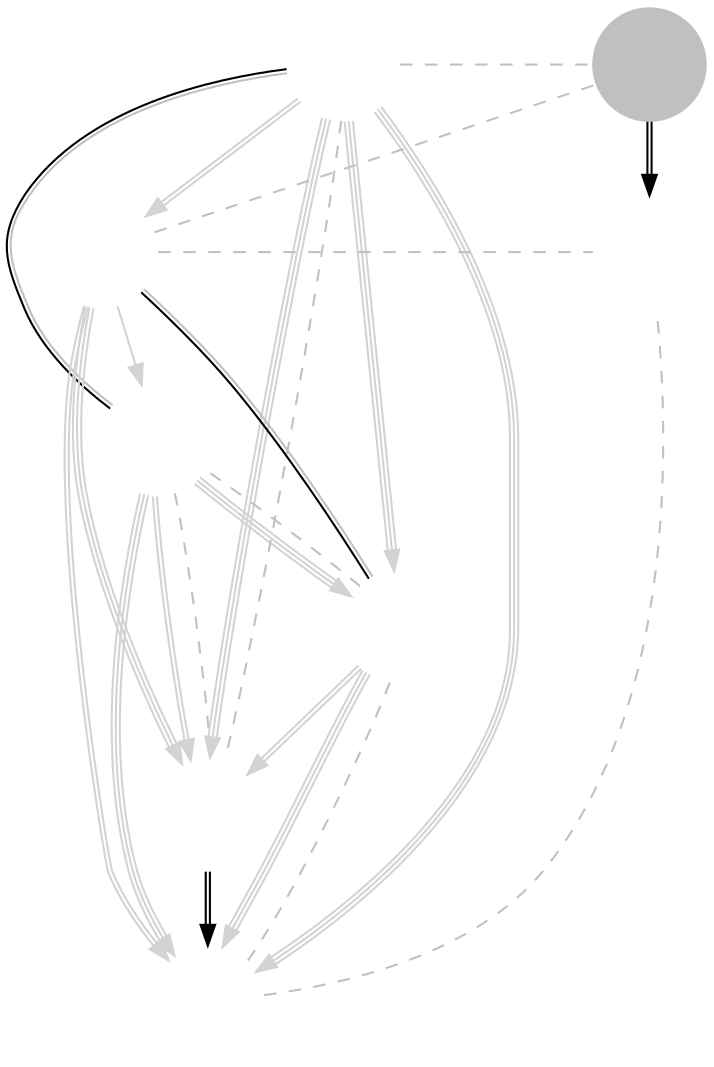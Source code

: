 // vim: set ts=5 sw=5:
digraph CN {
	node [shape=circle fixedsize=true width=.75 label="" color="white"];
	imagepath="logos/";
	CE	[ image="ce.png" ]
	eStar	[ image="estar-gaming.png" ]
	RPG	[ image="rpg.png" ]
	SOA	[ image="start-over-again.png" ]
	HL	[ image="hots-lady.png" ]
	SPT	[ image="super-perfect-team.png" ]
	KT	[ image="kt.png" style="filled" color="gray" ]
	WKG	[ image="wkg.png" ]

	/* Phase 1 Aggregates */
//	CE	->	eStar	[ color="lightgray:lightgray:lightgray" ]
	CE	->	RPG	[ color="lightgray:lightgray" ]
	CE	->	SOA	[ color="lightgray:lightgray:lightgray" ]
	CE	->	HL	[ color="lightgray:lightgray:lightgray" ]
	SPT	->	CE	[ color="lightgray" ]
	eStar	->	RPG	[ color="lightgray:lightgray:lightgray" ]
	eStar	->	SOA	[ color="lightgray:lightgray:lightgray" ]
	eStar	->	HL	[ color="lightgray:lightgray:lightgray" ]
	eStar	->	SPT	[ color="lightgray:lightgray" ]
//	RPG	->	SOA	[ color="lightgray:lightgray:lightgray" ]
	HL	->	RPG	[ color="lightgray:lightgray" ]
	SPT	->	RPG	[ color="lightgray:lightgray:lightgray" ]
	HL	->	SOA	[ color="lightgray:lightgray:lightgray" ]
	SPT	->	SOA	[ color="lightgray:lightgray" ]
//	SPT	->	HL	[ color="lightgray:lightgray" ]
	
	/* Week 1 */
	KT	->	WKG	[ color="black:black" ]
	RPG	->	SOA	[ color="black:black" ]
	eStar	->	CE	[ color="black:gray" dir="none" constraint="false" ]
	SPT	->	HL	[ color="black:gray" dir="none" constraint="false" ]

	edge [ color="gray" dir="none" constraint="false" style="dashed"]

	SPT	->	WKG
	HL	->	SOA
	eStar	->	KT
	CE	->	RPG
	SPT	->	KT
	eStar	->	RPG
	HL	->	CE
	SOA	->	WKG

}

